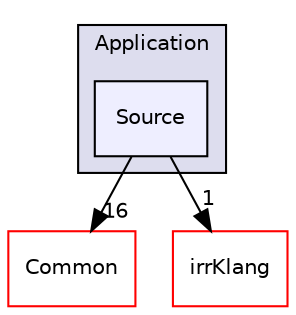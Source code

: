 digraph "Application/Source" {
  bgcolor=transparent;
  compound=true
  node [ fontsize="10", fontname="Helvetica"];
  edge [ labelfontsize="10", labelfontname="Helvetica"];
  subgraph clusterdir_eb1463819d84903762eb6f59cc0c4383 {
    graph [ bgcolor="#ddddee", pencolor="black", label="Application" fontname="Helvetica", fontsize="10", URL="dir_eb1463819d84903762eb6f59cc0c4383.html"]
  dir_5368a7eac203e4ae2b25fa7d9fd1a9ae [shape=box, label="Source", style="filled", fillcolor="#eeeeff", pencolor="black", URL="dir_5368a7eac203e4ae2b25fa7d9fd1a9ae.html"];
  }
  dir_4ab6b4cc6a7edbff49100e9123df213f [shape=box label="Common" color="red" URL="dir_4ab6b4cc6a7edbff49100e9123df213f.html"];
  dir_73f5790281594f034a2fc0d1f881cd30 [shape=box label="irrKlang" color="red" URL="dir_73f5790281594f034a2fc0d1f881cd30.html"];
  dir_5368a7eac203e4ae2b25fa7d9fd1a9ae->dir_4ab6b4cc6a7edbff49100e9123df213f [headlabel="16", labeldistance=1.5 headhref="dir_000001_000002.html"];
  dir_5368a7eac203e4ae2b25fa7d9fd1a9ae->dir_73f5790281594f034a2fc0d1f881cd30 [headlabel="1", labeldistance=1.5 headhref="dir_000001_000004.html"];
}

